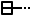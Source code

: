 <?xml version="1.0" encoding="UTF-8"?>
<dia:diagram xmlns:dia="http://www.lysator.liu.se/~alla/dia/">
  <dia:layer name="Segundo Plano" visible="true" connectable="true" active="true">
    <dia:object type="Standard - Line" version="0" id="O0">
      <dia:attribute name="obj_pos">
        <dia:point val="-1,0"/>
      </dia:attribute>
      <dia:attribute name="obj_bb">
        <dia:rectangle val="-1.05,-0.05;0.05,0.05"/>
      </dia:attribute>
      <dia:attribute name="conn_endpoints">
        <dia:point val="-1,0"/>
        <dia:point val="0,0"/>
      </dia:attribute>
      <dia:attribute name="numcp">
        <dia:int val="1"/>
      </dia:attribute>
      <dia:attribute name="line_style">
        <dia:enum val="4"/>
      </dia:attribute>
      <dia:connections>
        <dia:connection handle="0" to="O1" connection="3"/>
      </dia:connections>
    </dia:object>
    <dia:object type="Standard - Polygon" version="0" id="O1">
      <dia:attribute name="obj_pos">
        <dia:point val="-1.5,-0.3"/>
      </dia:attribute>
      <dia:attribute name="obj_bb">
        <dia:rectangle val="-1.55,-0.35;-0.95,0.35"/>
      </dia:attribute>
      <dia:attribute name="poly_points">
        <dia:point val="-1.5,-0.3"/>
        <dia:point val="-1,-0.3"/>
        <dia:point val="-1,0.3"/>
        <dia:point val="-1.5,0.3"/>
      </dia:attribute>
      <dia:attribute name="show_background">
        <dia:boolean val="false"/>
      </dia:attribute>
      <dia:attribute name="line_join">
        <dia:enum val="1"/>
      </dia:attribute>
      <dia:attribute name="pattern">
        <dia:composite type="pattern">
          <dia:attribute name="data">
            <dia:composite type="color-stop">
              <dia:attribute name="offset">
                <dia:real val="0"/>
              </dia:attribute>
              <dia:attribute name="color">
                <dia:color val="#ffffffff"/>
              </dia:attribute>
            </dia:composite>
            <dia:composite type="color-stop">
              <dia:attribute name="offset">
                <dia:real val="1"/>
              </dia:attribute>
              <dia:attribute name="color">
                <dia:color val="#000000ff"/>
              </dia:attribute>
            </dia:composite>
          </dia:attribute>
          <dia:attribute name="gradient">
            <dia:int val="1"/>
          </dia:attribute>
          <dia:attribute name="flags">
            <dia:int val="0"/>
          </dia:attribute>
          <dia:attribute name="p1">
            <dia:point val="0,0"/>
          </dia:attribute>
          <dia:attribute name="p2">
            <dia:point val="1,1"/>
          </dia:attribute>
        </dia:composite>
      </dia:attribute>
    </dia:object>
    <dia:object type="Standard - Line" version="0" id="O2">
      <dia:attribute name="obj_pos">
        <dia:point val="-1.5,0"/>
      </dia:attribute>
      <dia:attribute name="obj_bb">
        <dia:rectangle val="-1.55,-0.05;-0.45,0.05"/>
      </dia:attribute>
      <dia:attribute name="conn_endpoints">
        <dia:point val="-1.5,0"/>
        <dia:point val="-0.5,0"/>
      </dia:attribute>
      <dia:attribute name="numcp">
        <dia:int val="1"/>
      </dia:attribute>
      <dia:connections>
        <dia:connection handle="0" to="O1" connection="7"/>
        <dia:connection handle="1" to="O0" connection="0"/>
      </dia:connections>
    </dia:object>
  </dia:layer>
</dia:diagram>
